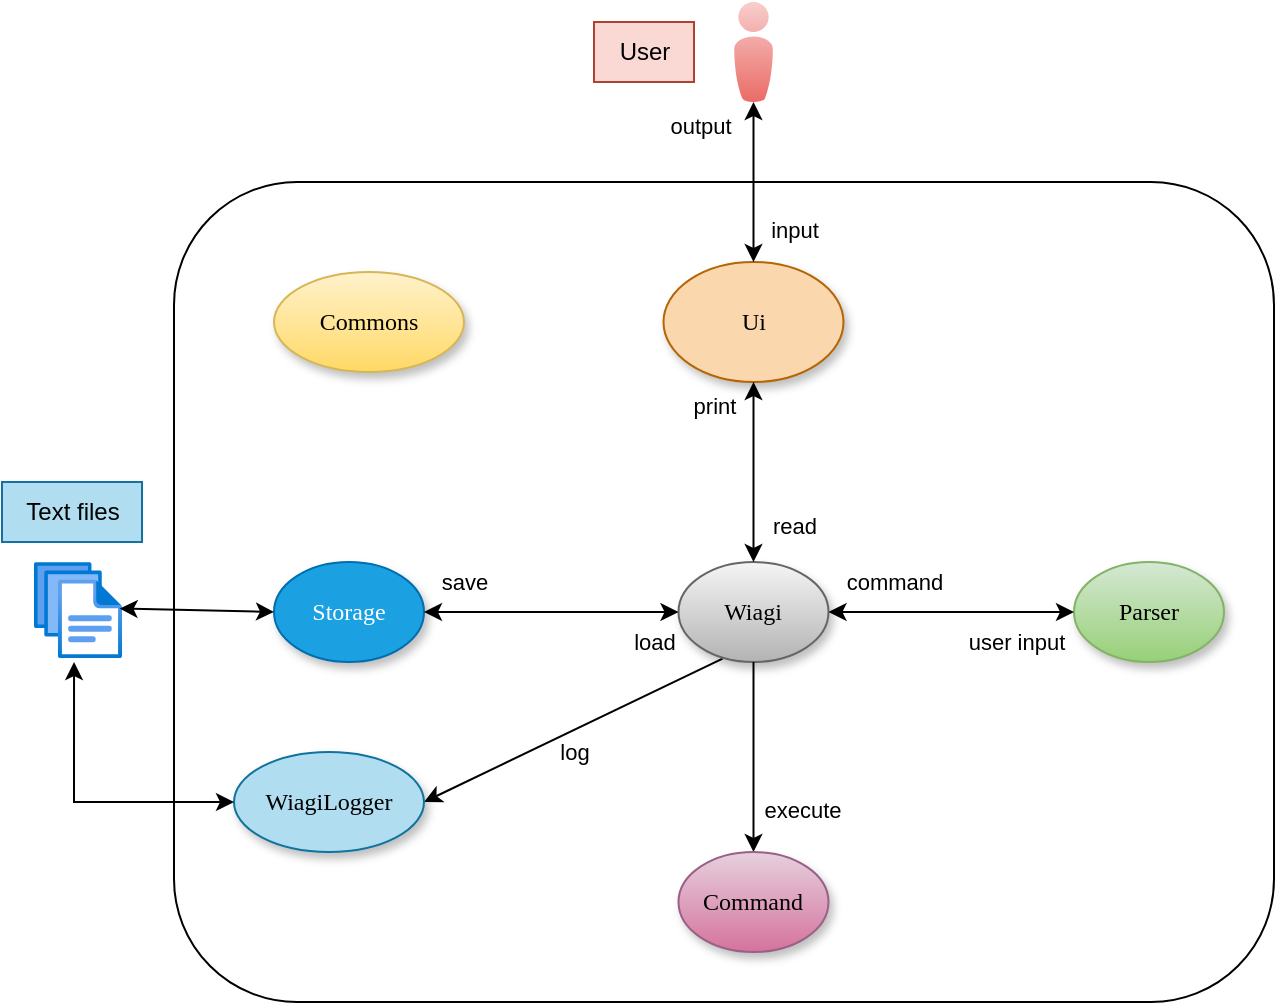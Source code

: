 <mxfile version="24.8.3">
  <diagram name="Page-1" id="42789a77-a242-8287-6e28-9cd8cfd52e62">
    <mxGraphModel dx="1221" dy="725" grid="1" gridSize="10" guides="1" tooltips="1" connect="1" arrows="1" fold="1" page="1" pageScale="1" pageWidth="1100" pageHeight="850" background="none" math="0" shadow="0">
      <root>
        <mxCell id="0" />
        <mxCell id="1" parent="0" />
        <mxCell id="8tBLVk2OHSFuPtX2w-wi-3" value="" style="rounded=1;whiteSpace=wrap;html=1;fillColor=none;" vertex="1" parent="1">
          <mxGeometry x="210" y="140" width="550" height="410" as="geometry" />
        </mxCell>
        <mxCell id="1ea317790d2ca983-1" value="Ui" style="ellipse;whiteSpace=wrap;html=1;rounded=0;shadow=1;comic=0;labelBackgroundColor=none;strokeWidth=1;fontFamily=Verdana;fontSize=12;align=center;fillColor=#fad7ac;strokeColor=#b46504;" parent="1" vertex="1">
          <mxGeometry x="454.75" y="180" width="90" height="60" as="geometry" />
        </mxCell>
        <mxCell id="8tBLVk2OHSFuPtX2w-wi-17" style="rounded=0;orthogonalLoop=1;jettySize=auto;html=1;entryX=1;entryY=0.5;entryDx=0;entryDy=0;exitX=0.294;exitY=0.967;exitDx=0;exitDy=0;exitPerimeter=0;" edge="1" parent="1" source="1ea317790d2ca983-2" target="1ea317790d2ca983-3">
          <mxGeometry relative="1" as="geometry" />
        </mxCell>
        <mxCell id="8tBLVk2OHSFuPtX2w-wi-18" value="log" style="edgeLabel;html=1;align=center;verticalAlign=middle;resizable=0;points=[];" vertex="1" connectable="0" parent="8tBLVk2OHSFuPtX2w-wi-17">
          <mxGeometry x="0.001" y="-3" relative="1" as="geometry">
            <mxPoint x="2" y="13" as="offset" />
          </mxGeometry>
        </mxCell>
        <mxCell id="1ea317790d2ca983-2" value="&lt;span&gt;Wiagi&lt;/span&gt;" style="ellipse;whiteSpace=wrap;html=1;rounded=0;shadow=1;comic=0;labelBackgroundColor=none;strokeWidth=1;fontFamily=Verdana;fontSize=12;align=center;fillColor=#f5f5f5;gradientColor=#b3b3b3;strokeColor=#666666;" parent="1" vertex="1">
          <mxGeometry x="462.25" y="330" width="75" height="50" as="geometry" />
        </mxCell>
        <mxCell id="1ea317790d2ca983-3" value="&lt;span&gt;WiagiLogger&lt;/span&gt;" style="ellipse;whiteSpace=wrap;html=1;rounded=0;shadow=1;comic=0;labelBackgroundColor=none;strokeWidth=1;fontFamily=Verdana;fontSize=12;align=center;fillColor=#b1ddf0;strokeColor=#10739e;" parent="1" vertex="1">
          <mxGeometry x="240" y="425" width="95" height="50" as="geometry" />
        </mxCell>
        <mxCell id="1ea317790d2ca983-9" value="Storage" style="ellipse;whiteSpace=wrap;html=1;rounded=0;shadow=1;comic=0;labelBackgroundColor=none;strokeWidth=1;fontFamily=Verdana;fontSize=12;align=center;fillColor=#1ba1e2;strokeColor=#006EAF;fontColor=#ffffff;" parent="1" vertex="1">
          <mxGeometry x="260" y="330" width="75" height="50" as="geometry" />
        </mxCell>
        <mxCell id="8tBLVk2OHSFuPtX2w-wi-1" value="" style="verticalLabelPosition=bottom;sketch=0;html=1;fillColor=#f8cecc;strokeColor=#b85450;verticalAlign=top;pointerEvents=1;align=center;shape=mxgraph.cisco_safe.people_places_things_icons.icon8;gradientColor=#ea6b66;" vertex="1" parent="1">
          <mxGeometry x="490" y="50" width="19.5" height="50" as="geometry" />
        </mxCell>
        <mxCell id="8tBLVk2OHSFuPtX2w-wi-10" value="User" style="text;html=1;align=center;verticalAlign=middle;resizable=0;points=[];autosize=1;strokeColor=#ae4132;fillColor=#fad9d5;" vertex="1" parent="1">
          <mxGeometry x="420" y="60" width="50" height="30" as="geometry" />
        </mxCell>
        <mxCell id="8tBLVk2OHSFuPtX2w-wi-23" value="Parser" style="ellipse;whiteSpace=wrap;html=1;rounded=0;shadow=1;comic=0;labelBackgroundColor=none;strokeWidth=1;fontFamily=Verdana;fontSize=12;align=center;fillColor=#d5e8d4;gradientColor=#97d077;strokeColor=#82b366;" vertex="1" parent="1">
          <mxGeometry x="660" y="330" width="75" height="50" as="geometry" />
        </mxCell>
        <mxCell id="8tBLVk2OHSFuPtX2w-wi-28" style="rounded=0;orthogonalLoop=1;jettySize=auto;html=1;entryX=0.5;entryY=0;entryDx=0;entryDy=0;exitX=0.5;exitY=1;exitDx=0;exitDy=0;" edge="1" parent="1" source="1ea317790d2ca983-2" target="8tBLVk2OHSFuPtX2w-wi-26">
          <mxGeometry relative="1" as="geometry" />
        </mxCell>
        <mxCell id="8tBLVk2OHSFuPtX2w-wi-29" value="execute" style="edgeLabel;html=1;align=center;verticalAlign=middle;resizable=0;points=[];" vertex="1" connectable="0" parent="8tBLVk2OHSFuPtX2w-wi-28">
          <mxGeometry x="-0.109" y="-2" relative="1" as="geometry">
            <mxPoint x="26" y="31" as="offset" />
          </mxGeometry>
        </mxCell>
        <mxCell id="8tBLVk2OHSFuPtX2w-wi-26" value="Command" style="ellipse;whiteSpace=wrap;html=1;rounded=0;shadow=1;comic=0;labelBackgroundColor=none;strokeWidth=1;fontFamily=Verdana;fontSize=12;align=center;fillColor=#e6d0de;gradientColor=#d5739d;strokeColor=#996185;" vertex="1" parent="1">
          <mxGeometry x="462.25" y="475" width="75" height="50" as="geometry" />
        </mxCell>
        <mxCell id="8tBLVk2OHSFuPtX2w-wi-30" value="" style="image;aspect=fixed;html=1;points=[];align=center;fontSize=12;image=img/lib/azure2/general/Files.svg;" vertex="1" parent="1">
          <mxGeometry x="140" y="330" width="44" height="48.13" as="geometry" />
        </mxCell>
        <mxCell id="8tBLVk2OHSFuPtX2w-wi-32" value="Text files" style="text;html=1;align=center;verticalAlign=middle;resizable=0;points=[];autosize=1;strokeColor=#10739e;fillColor=#b1ddf0;" vertex="1" parent="1">
          <mxGeometry x="124" y="290" width="70" height="30" as="geometry" />
        </mxCell>
        <mxCell id="8tBLVk2OHSFuPtX2w-wi-43" value="" style="endArrow=classic;startArrow=classic;html=1;rounded=0;entryX=0;entryY=0.5;entryDx=0;entryDy=0;exitX=0.973;exitY=0.484;exitDx=0;exitDy=0;exitPerimeter=0;" edge="1" parent="1" source="8tBLVk2OHSFuPtX2w-wi-30" target="1ea317790d2ca983-9">
          <mxGeometry width="50" height="50" relative="1" as="geometry">
            <mxPoint x="110" y="220" as="sourcePoint" />
            <mxPoint x="420" y="340" as="targetPoint" />
          </mxGeometry>
        </mxCell>
        <mxCell id="8tBLVk2OHSFuPtX2w-wi-44" value="" style="endArrow=classic;startArrow=classic;html=1;rounded=0;exitX=0;exitY=0.5;exitDx=0;exitDy=0;entryX=0.455;entryY=1.039;entryDx=0;entryDy=0;entryPerimeter=0;edgeStyle=orthogonalEdgeStyle;" edge="1" parent="1" source="1ea317790d2ca983-3" target="8tBLVk2OHSFuPtX2w-wi-30">
          <mxGeometry width="50" height="50" relative="1" as="geometry">
            <mxPoint x="370" y="390" as="sourcePoint" />
            <mxPoint x="150" y="410" as="targetPoint" />
          </mxGeometry>
        </mxCell>
        <mxCell id="8tBLVk2OHSFuPtX2w-wi-49" value="" style="endArrow=classic;startArrow=classic;html=1;rounded=0;exitX=1;exitY=0.5;exitDx=0;exitDy=0;entryX=0;entryY=0.5;entryDx=0;entryDy=0;" edge="1" parent="1" source="1ea317790d2ca983-9" target="1ea317790d2ca983-2">
          <mxGeometry width="50" height="50" relative="1" as="geometry">
            <mxPoint x="440" y="400" as="sourcePoint" />
            <mxPoint x="490" y="350" as="targetPoint" />
          </mxGeometry>
        </mxCell>
        <mxCell id="8tBLVk2OHSFuPtX2w-wi-50" value="save" style="edgeLabel;html=1;align=center;verticalAlign=middle;resizable=0;points=[];" vertex="1" connectable="0" parent="8tBLVk2OHSFuPtX2w-wi-49">
          <mxGeometry x="-0.689" relative="1" as="geometry">
            <mxPoint y="-15" as="offset" />
          </mxGeometry>
        </mxCell>
        <mxCell id="8tBLVk2OHSFuPtX2w-wi-51" value="load" style="edgeLabel;html=1;align=center;verticalAlign=middle;resizable=0;points=[];" vertex="1" connectable="0" parent="8tBLVk2OHSFuPtX2w-wi-49">
          <mxGeometry x="0.677" y="-1" relative="1" as="geometry">
            <mxPoint x="8" y="14" as="offset" />
          </mxGeometry>
        </mxCell>
        <mxCell id="8tBLVk2OHSFuPtX2w-wi-52" value="" style="endArrow=classic;startArrow=classic;html=1;rounded=0;entryX=0;entryY=0.5;entryDx=0;entryDy=0;" edge="1" parent="1" source="1ea317790d2ca983-2" target="8tBLVk2OHSFuPtX2w-wi-23">
          <mxGeometry width="50" height="50" relative="1" as="geometry">
            <mxPoint x="537.25" y="354.66" as="sourcePoint" />
            <mxPoint x="664.25" y="354.66" as="targetPoint" />
          </mxGeometry>
        </mxCell>
        <mxCell id="8tBLVk2OHSFuPtX2w-wi-53" value="command" style="edgeLabel;html=1;align=center;verticalAlign=middle;resizable=0;points=[];" vertex="1" connectable="0" parent="8tBLVk2OHSFuPtX2w-wi-52">
          <mxGeometry x="-0.689" relative="1" as="geometry">
            <mxPoint x="13" y="-15" as="offset" />
          </mxGeometry>
        </mxCell>
        <mxCell id="8tBLVk2OHSFuPtX2w-wi-54" value="user input" style="edgeLabel;html=1;align=center;verticalAlign=middle;resizable=0;points=[];" vertex="1" connectable="0" parent="8tBLVk2OHSFuPtX2w-wi-52">
          <mxGeometry x="0.677" y="-1" relative="1" as="geometry">
            <mxPoint x="-10" y="14" as="offset" />
          </mxGeometry>
        </mxCell>
        <mxCell id="8tBLVk2OHSFuPtX2w-wi-55" value="" style="endArrow=classic;startArrow=classic;html=1;rounded=0;exitX=0.5;exitY=0;exitDx=0;exitDy=0;entryX=0.5;entryY=1;entryDx=0;entryDy=0;" edge="1" parent="1" source="1ea317790d2ca983-2" target="1ea317790d2ca983-1">
          <mxGeometry width="50" height="50" relative="1" as="geometry">
            <mxPoint x="440" y="330" as="sourcePoint" />
            <mxPoint x="490" y="280" as="targetPoint" />
          </mxGeometry>
        </mxCell>
        <mxCell id="8tBLVk2OHSFuPtX2w-wi-56" value="print" style="edgeLabel;html=1;align=center;verticalAlign=middle;resizable=0;points=[];" vertex="1" connectable="0" parent="8tBLVk2OHSFuPtX2w-wi-55">
          <mxGeometry x="0.729" y="2" relative="1" as="geometry">
            <mxPoint x="-18" as="offset" />
          </mxGeometry>
        </mxCell>
        <mxCell id="8tBLVk2OHSFuPtX2w-wi-57" value="read" style="edgeLabel;html=1;align=center;verticalAlign=middle;resizable=0;points=[];" vertex="1" connectable="0" parent="8tBLVk2OHSFuPtX2w-wi-55">
          <mxGeometry x="-0.589" y="-1" relative="1" as="geometry">
            <mxPoint x="19" as="offset" />
          </mxGeometry>
        </mxCell>
        <mxCell id="8tBLVk2OHSFuPtX2w-wi-58" value="" style="endArrow=classic;startArrow=classic;html=1;rounded=0;exitX=0.5;exitY=0;exitDx=0;exitDy=0;" edge="1" parent="1" source="1ea317790d2ca983-1" target="8tBLVk2OHSFuPtX2w-wi-1">
          <mxGeometry width="50" height="50" relative="1" as="geometry">
            <mxPoint x="510" y="340" as="sourcePoint" />
            <mxPoint x="510" y="250" as="targetPoint" />
          </mxGeometry>
        </mxCell>
        <mxCell id="8tBLVk2OHSFuPtX2w-wi-59" value="output" style="edgeLabel;html=1;align=center;verticalAlign=middle;resizable=0;points=[];" vertex="1" connectable="0" parent="8tBLVk2OHSFuPtX2w-wi-58">
          <mxGeometry x="0.729" y="2" relative="1" as="geometry">
            <mxPoint x="-25" y="1" as="offset" />
          </mxGeometry>
        </mxCell>
        <mxCell id="8tBLVk2OHSFuPtX2w-wi-60" value="input" style="edgeLabel;html=1;align=center;verticalAlign=middle;resizable=0;points=[];" vertex="1" connectable="0" parent="8tBLVk2OHSFuPtX2w-wi-58">
          <mxGeometry x="-0.589" y="-1" relative="1" as="geometry">
            <mxPoint x="19" as="offset" />
          </mxGeometry>
        </mxCell>
        <mxCell id="8tBLVk2OHSFuPtX2w-wi-61" value="&lt;span&gt;Commons&lt;/span&gt;" style="ellipse;whiteSpace=wrap;html=1;rounded=0;shadow=1;comic=0;labelBackgroundColor=none;strokeWidth=1;fontFamily=Verdana;fontSize=12;align=center;gradientColor=#ffd966;fillColor=#fff2cc;strokeColor=#d6b656;" vertex="1" parent="1">
          <mxGeometry x="260" y="185" width="95" height="50" as="geometry" />
        </mxCell>
      </root>
    </mxGraphModel>
  </diagram>
</mxfile>
